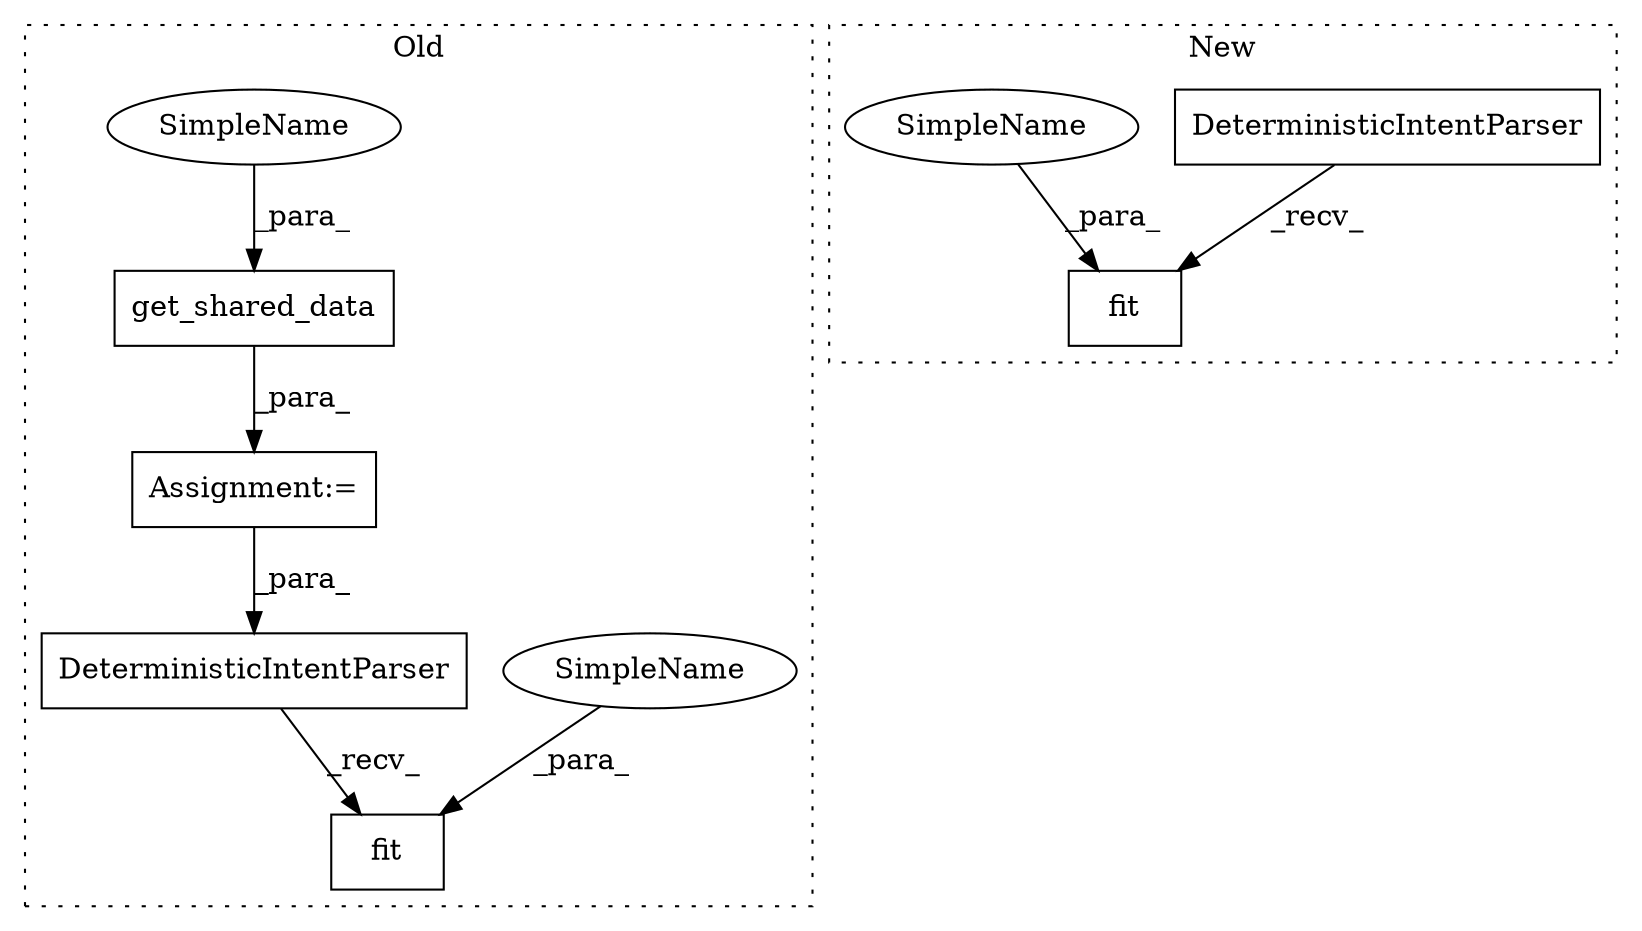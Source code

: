 digraph G {
subgraph cluster0 {
1 [label="get_shared_data" a="32" s="23048,23071" l="16,1" shape="box"];
3 [label="fit" a="32" s="23138,23149" l="4,1" shape="box"];
4 [label="Assignment:=" a="7" s="23042" l="1" shape="box"];
6 [label="DeterministicIntentParser" a="32" s="23085,23124" l="26,1" shape="box"];
7 [label="SimpleName" a="42" s="23142" l="7" shape="ellipse"];
8 [label="SimpleName" a="42" s="23064" l="7" shape="ellipse"];
label = "Old";
style="dotted";
}
subgraph cluster1 {
2 [label="fit" a="32" s="22038,22049" l="4,1" shape="box"];
5 [label="DeterministicIntentParser" a="32" s="22004,22036" l="26,1" shape="box"];
9 [label="SimpleName" a="42" s="22042" l="7" shape="ellipse"];
label = "New";
style="dotted";
}
1 -> 4 [label="_para_"];
4 -> 6 [label="_para_"];
5 -> 2 [label="_recv_"];
6 -> 3 [label="_recv_"];
7 -> 3 [label="_para_"];
8 -> 1 [label="_para_"];
9 -> 2 [label="_para_"];
}